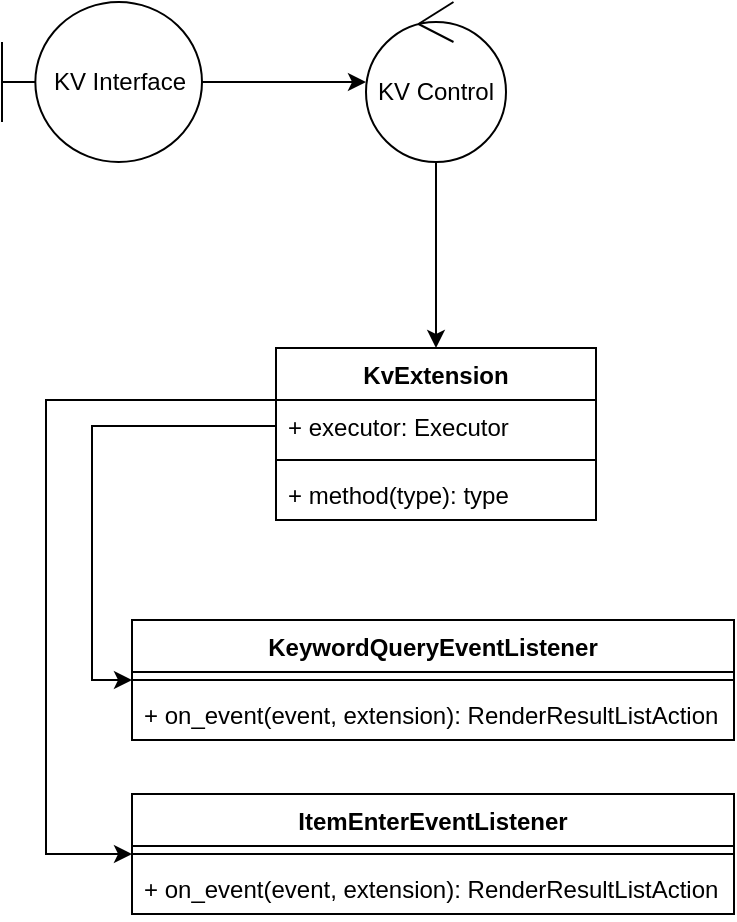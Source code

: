 <mxfile version="13.10.4" type="github">
  <diagram id="C5RBs43oDa-KdzZeNtuy" name="Page-1">
    <mxGraphModel dx="581" dy="154" grid="0" gridSize="10" guides="1" tooltips="1" connect="1" arrows="1" fold="1" page="0" pageScale="1" pageWidth="827" pageHeight="1169" math="0" shadow="0">
      <root>
        <mxCell id="WIyWlLk6GJQsqaUBKTNV-0" />
        <mxCell id="WIyWlLk6GJQsqaUBKTNV-1" parent="WIyWlLk6GJQsqaUBKTNV-0" />
        <mxCell id="XQ-rUl0E-wfzeUmkyLuw-1" value="KvExtension" style="swimlane;fontStyle=1;align=center;verticalAlign=top;childLayout=stackLayout;horizontal=1;startSize=26;horizontalStack=0;resizeParent=1;resizeParentMax=0;resizeLast=0;collapsible=1;marginBottom=0;" vertex="1" parent="WIyWlLk6GJQsqaUBKTNV-1">
          <mxGeometry x="897" y="650" width="160" height="86" as="geometry" />
        </mxCell>
        <mxCell id="XQ-rUl0E-wfzeUmkyLuw-2" value="+ executor: Executor" style="text;strokeColor=none;fillColor=none;align=left;verticalAlign=top;spacingLeft=4;spacingRight=4;overflow=hidden;rotatable=0;points=[[0,0.5],[1,0.5]];portConstraint=eastwest;" vertex="1" parent="XQ-rUl0E-wfzeUmkyLuw-1">
          <mxGeometry y="26" width="160" height="26" as="geometry" />
        </mxCell>
        <mxCell id="XQ-rUl0E-wfzeUmkyLuw-3" value="" style="line;strokeWidth=1;fillColor=none;align=left;verticalAlign=middle;spacingTop=-1;spacingLeft=3;spacingRight=3;rotatable=0;labelPosition=right;points=[];portConstraint=eastwest;" vertex="1" parent="XQ-rUl0E-wfzeUmkyLuw-1">
          <mxGeometry y="52" width="160" height="8" as="geometry" />
        </mxCell>
        <mxCell id="XQ-rUl0E-wfzeUmkyLuw-4" value="+ method(type): type" style="text;strokeColor=none;fillColor=none;align=left;verticalAlign=top;spacingLeft=4;spacingRight=4;overflow=hidden;rotatable=0;points=[[0,0.5],[1,0.5]];portConstraint=eastwest;" vertex="1" parent="XQ-rUl0E-wfzeUmkyLuw-1">
          <mxGeometry y="60" width="160" height="26" as="geometry" />
        </mxCell>
        <mxCell id="XQ-rUl0E-wfzeUmkyLuw-5" value="KeywordQueryEventListener" style="swimlane;fontStyle=1;align=center;verticalAlign=top;childLayout=stackLayout;horizontal=1;startSize=26;horizontalStack=0;resizeParent=1;resizeParentMax=0;resizeLast=0;collapsible=1;marginBottom=0;" vertex="1" parent="WIyWlLk6GJQsqaUBKTNV-1">
          <mxGeometry x="825" y="786" width="301" height="60" as="geometry" />
        </mxCell>
        <mxCell id="XQ-rUl0E-wfzeUmkyLuw-7" value="" style="line;strokeWidth=1;fillColor=none;align=left;verticalAlign=middle;spacingTop=-1;spacingLeft=3;spacingRight=3;rotatable=0;labelPosition=right;points=[];portConstraint=eastwest;" vertex="1" parent="XQ-rUl0E-wfzeUmkyLuw-5">
          <mxGeometry y="26" width="301" height="8" as="geometry" />
        </mxCell>
        <mxCell id="XQ-rUl0E-wfzeUmkyLuw-8" value="+ on_event(event, extension): RenderResultListAction" style="text;strokeColor=none;fillColor=none;align=left;verticalAlign=top;spacingLeft=4;spacingRight=4;overflow=hidden;rotatable=0;points=[[0,0.5],[1,0.5]];portConstraint=eastwest;" vertex="1" parent="XQ-rUl0E-wfzeUmkyLuw-5">
          <mxGeometry y="34" width="301" height="26" as="geometry" />
        </mxCell>
        <mxCell id="XQ-rUl0E-wfzeUmkyLuw-10" value="ItemEnterEventListener" style="swimlane;fontStyle=1;align=center;verticalAlign=top;childLayout=stackLayout;horizontal=1;startSize=26;horizontalStack=0;resizeParent=1;resizeParentMax=0;resizeLast=0;collapsible=1;marginBottom=0;" vertex="1" parent="WIyWlLk6GJQsqaUBKTNV-1">
          <mxGeometry x="825" y="873" width="301" height="60" as="geometry" />
        </mxCell>
        <mxCell id="XQ-rUl0E-wfzeUmkyLuw-11" value="" style="line;strokeWidth=1;fillColor=none;align=left;verticalAlign=middle;spacingTop=-1;spacingLeft=3;spacingRight=3;rotatable=0;labelPosition=right;points=[];portConstraint=eastwest;" vertex="1" parent="XQ-rUl0E-wfzeUmkyLuw-10">
          <mxGeometry y="26" width="301" height="8" as="geometry" />
        </mxCell>
        <mxCell id="XQ-rUl0E-wfzeUmkyLuw-12" value="+ on_event(event, extension): RenderResultListAction" style="text;strokeColor=none;fillColor=none;align=left;verticalAlign=top;spacingLeft=4;spacingRight=4;overflow=hidden;rotatable=0;points=[[0,0.5],[1,0.5]];portConstraint=eastwest;" vertex="1" parent="XQ-rUl0E-wfzeUmkyLuw-10">
          <mxGeometry y="34" width="301" height="26" as="geometry" />
        </mxCell>
        <mxCell id="XQ-rUl0E-wfzeUmkyLuw-15" value="" style="edgeStyle=orthogonalEdgeStyle;rounded=0;orthogonalLoop=1;jettySize=auto;html=1;" edge="1" parent="WIyWlLk6GJQsqaUBKTNV-1" source="XQ-rUl0E-wfzeUmkyLuw-13" target="XQ-rUl0E-wfzeUmkyLuw-14">
          <mxGeometry relative="1" as="geometry" />
        </mxCell>
        <mxCell id="XQ-rUl0E-wfzeUmkyLuw-13" value="KV Interface" style="shape=umlBoundary;whiteSpace=wrap;html=1;" vertex="1" parent="WIyWlLk6GJQsqaUBKTNV-1">
          <mxGeometry x="760" y="477" width="100" height="80" as="geometry" />
        </mxCell>
        <mxCell id="XQ-rUl0E-wfzeUmkyLuw-16" style="edgeStyle=orthogonalEdgeStyle;rounded=0;orthogonalLoop=1;jettySize=auto;html=1;entryX=0.5;entryY=0;entryDx=0;entryDy=0;" edge="1" parent="WIyWlLk6GJQsqaUBKTNV-1" source="XQ-rUl0E-wfzeUmkyLuw-14" target="XQ-rUl0E-wfzeUmkyLuw-1">
          <mxGeometry relative="1" as="geometry" />
        </mxCell>
        <mxCell id="XQ-rUl0E-wfzeUmkyLuw-14" value="KV Control" style="ellipse;shape=umlControl;whiteSpace=wrap;html=1;" vertex="1" parent="WIyWlLk6GJQsqaUBKTNV-1">
          <mxGeometry x="942" y="477" width="70" height="80" as="geometry" />
        </mxCell>
        <mxCell id="XQ-rUl0E-wfzeUmkyLuw-17" style="edgeStyle=orthogonalEdgeStyle;rounded=0;orthogonalLoop=1;jettySize=auto;html=1;entryX=0;entryY=0.5;entryDx=0;entryDy=0;" edge="1" parent="WIyWlLk6GJQsqaUBKTNV-1" source="XQ-rUl0E-wfzeUmkyLuw-2" target="XQ-rUl0E-wfzeUmkyLuw-5">
          <mxGeometry relative="1" as="geometry" />
        </mxCell>
        <mxCell id="XQ-rUl0E-wfzeUmkyLuw-18" style="edgeStyle=orthogonalEdgeStyle;rounded=0;orthogonalLoop=1;jettySize=auto;html=1;entryX=0;entryY=0.5;entryDx=0;entryDy=0;" edge="1" parent="WIyWlLk6GJQsqaUBKTNV-1" source="XQ-rUl0E-wfzeUmkyLuw-2" target="XQ-rUl0E-wfzeUmkyLuw-10">
          <mxGeometry relative="1" as="geometry">
            <Array as="points">
              <mxPoint x="782" y="676" />
              <mxPoint x="782" y="903" />
            </Array>
          </mxGeometry>
        </mxCell>
      </root>
    </mxGraphModel>
  </diagram>
</mxfile>
